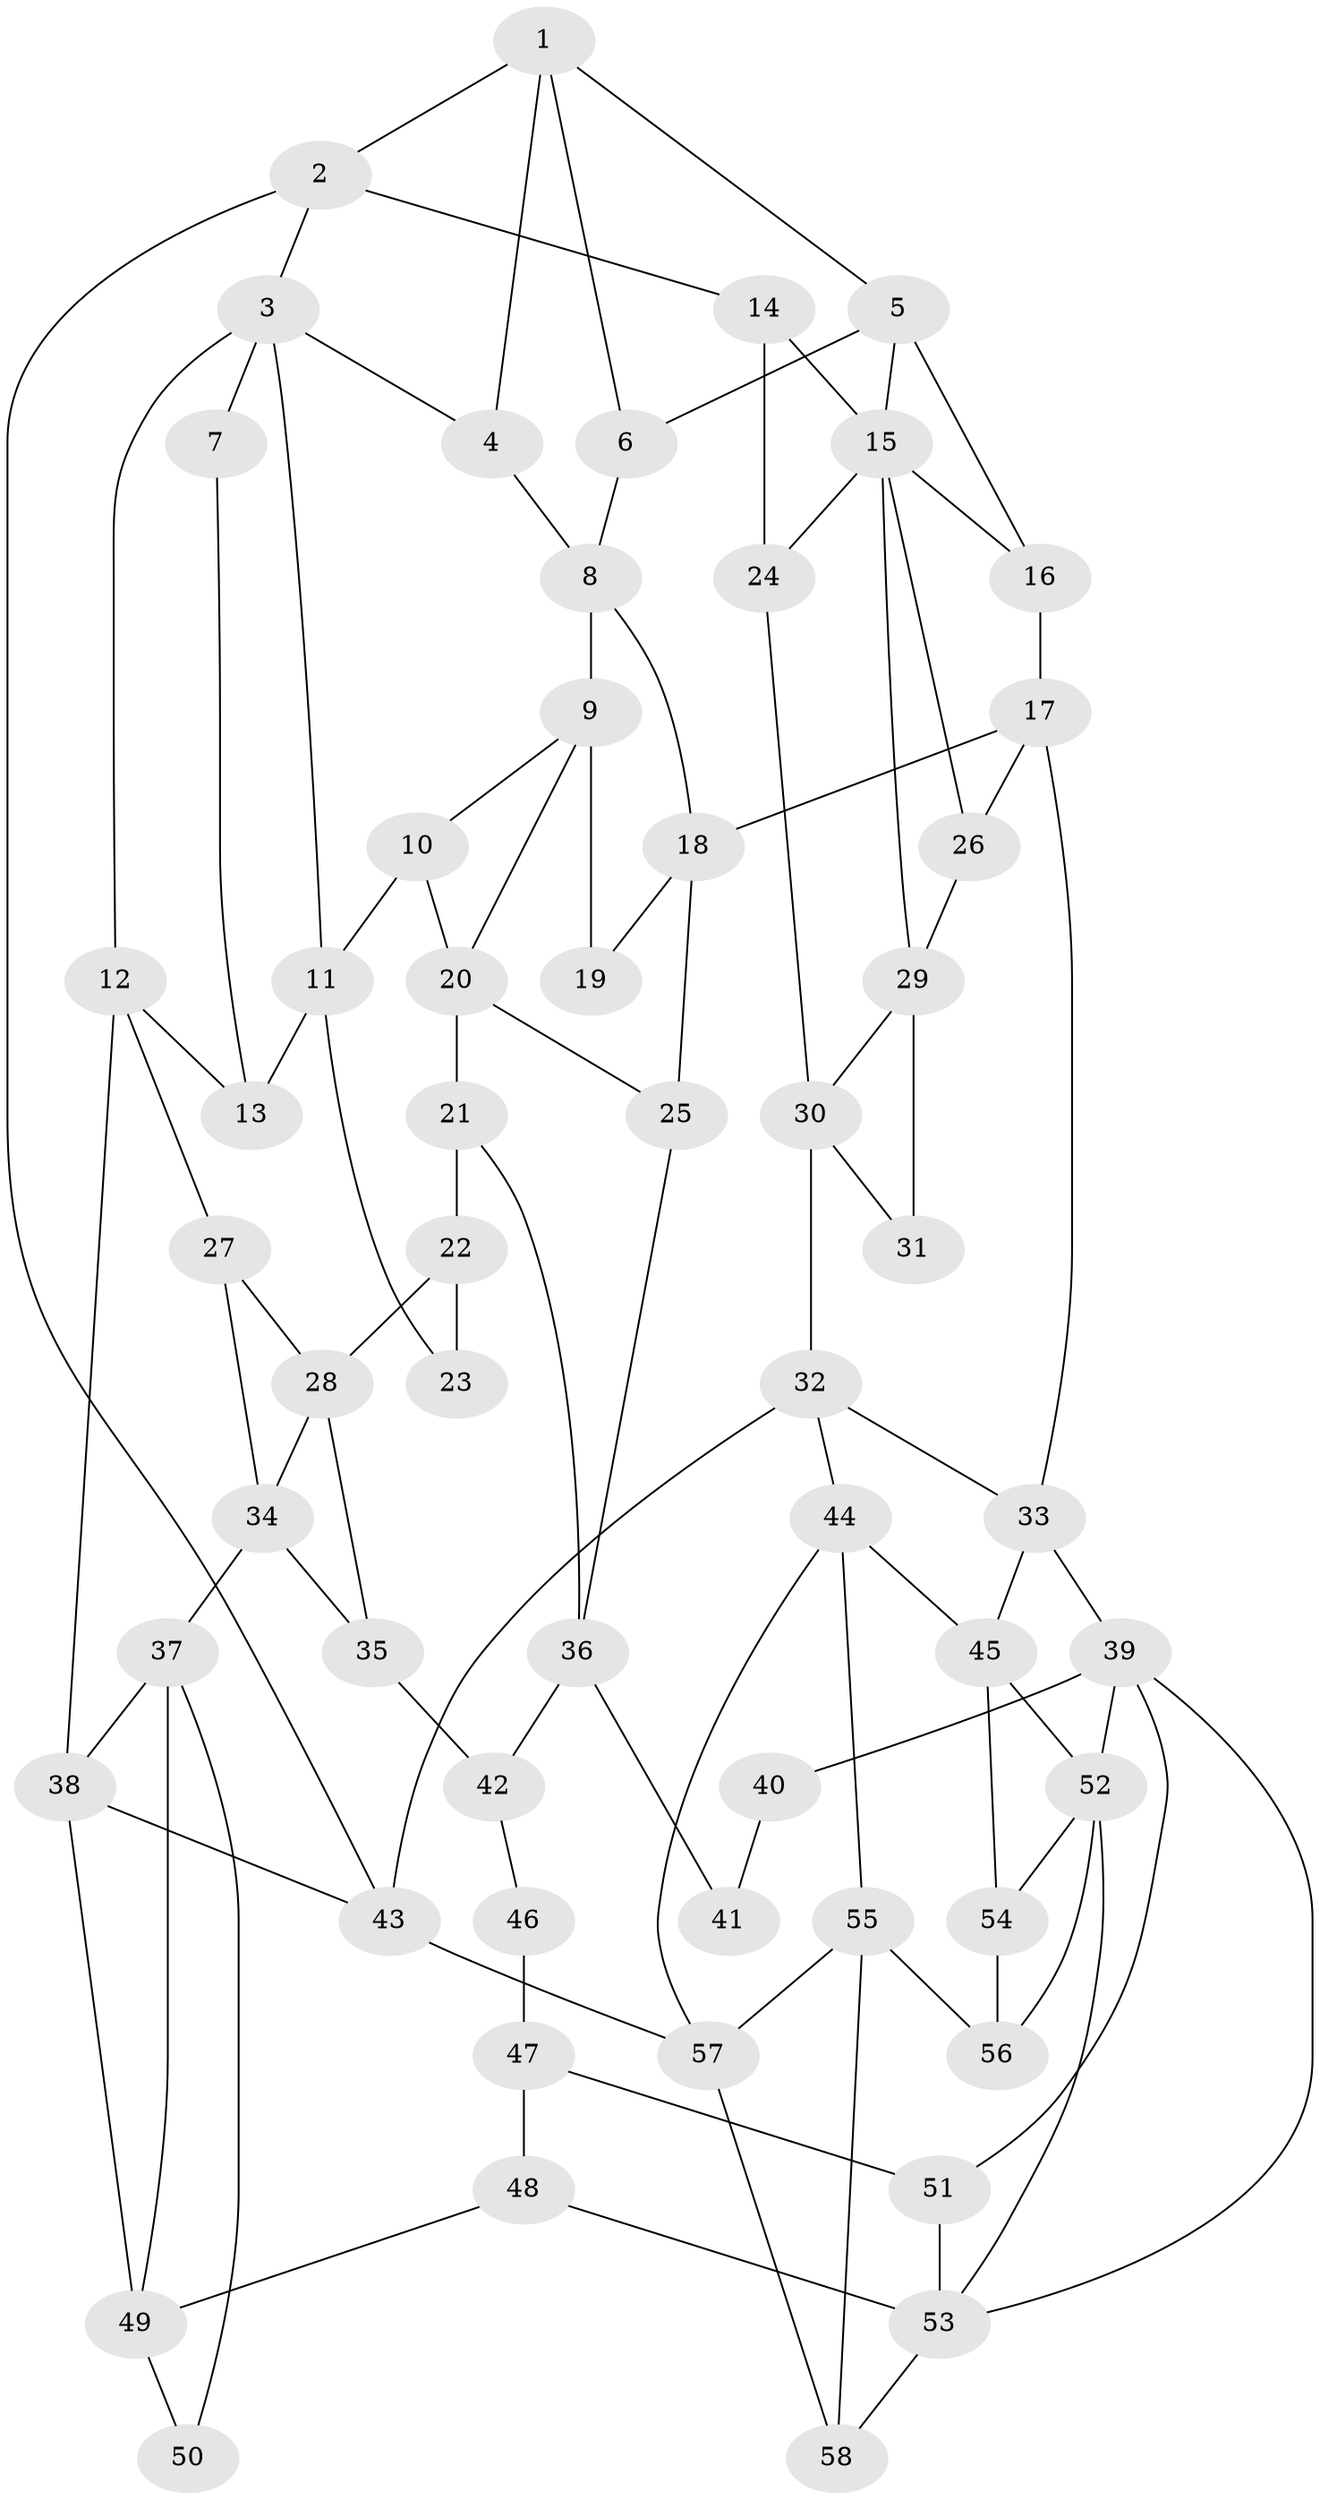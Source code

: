 // original degree distribution, {3: 0.027586206896551724, 5: 0.5241379310344828, 4: 0.2206896551724138, 6: 0.22758620689655173}
// Generated by graph-tools (version 1.1) at 2025/54/03/04/25 22:54:33]
// undirected, 58 vertices, 101 edges
graph export_dot {
  node [color=gray90,style=filled];
  1;
  2;
  3;
  4;
  5;
  6;
  7;
  8;
  9;
  10;
  11;
  12;
  13;
  14;
  15;
  16;
  17;
  18;
  19;
  20;
  21;
  22;
  23;
  24;
  25;
  26;
  27;
  28;
  29;
  30;
  31;
  32;
  33;
  34;
  35;
  36;
  37;
  38;
  39;
  40;
  41;
  42;
  43;
  44;
  45;
  46;
  47;
  48;
  49;
  50;
  51;
  52;
  53;
  54;
  55;
  56;
  57;
  58;
  1 -- 2 [weight=1.0];
  1 -- 4 [weight=1.0];
  1 -- 5 [weight=1.0];
  1 -- 6 [weight=1.0];
  2 -- 3 [weight=1.0];
  2 -- 14 [weight=1.0];
  2 -- 43 [weight=1.0];
  3 -- 4 [weight=1.0];
  3 -- 7 [weight=2.0];
  3 -- 11 [weight=1.0];
  3 -- 12 [weight=1.0];
  4 -- 8 [weight=1.0];
  5 -- 6 [weight=1.0];
  5 -- 15 [weight=1.0];
  5 -- 16 [weight=2.0];
  6 -- 8 [weight=1.0];
  7 -- 13 [weight=1.0];
  8 -- 9 [weight=2.0];
  8 -- 18 [weight=1.0];
  9 -- 10 [weight=1.0];
  9 -- 19 [weight=2.0];
  9 -- 20 [weight=1.0];
  10 -- 11 [weight=1.0];
  10 -- 20 [weight=2.0];
  11 -- 13 [weight=1.0];
  11 -- 23 [weight=1.0];
  12 -- 13 [weight=1.0];
  12 -- 27 [weight=1.0];
  12 -- 38 [weight=1.0];
  14 -- 15 [weight=1.0];
  14 -- 24 [weight=2.0];
  15 -- 16 [weight=1.0];
  15 -- 24 [weight=1.0];
  15 -- 26 [weight=1.0];
  15 -- 29 [weight=1.0];
  16 -- 17 [weight=1.0];
  17 -- 18 [weight=2.0];
  17 -- 26 [weight=1.0];
  17 -- 33 [weight=1.0];
  18 -- 19 [weight=1.0];
  18 -- 25 [weight=2.0];
  20 -- 21 [weight=2.0];
  20 -- 25 [weight=1.0];
  21 -- 22 [weight=2.0];
  21 -- 36 [weight=1.0];
  22 -- 23 [weight=2.0];
  22 -- 28 [weight=2.0];
  24 -- 30 [weight=2.0];
  25 -- 36 [weight=1.0];
  26 -- 29 [weight=2.0];
  27 -- 28 [weight=1.0];
  27 -- 34 [weight=1.0];
  28 -- 34 [weight=2.0];
  28 -- 35 [weight=1.0];
  29 -- 30 [weight=1.0];
  29 -- 31 [weight=2.0];
  30 -- 31 [weight=1.0];
  30 -- 32 [weight=2.0];
  32 -- 33 [weight=1.0];
  32 -- 43 [weight=1.0];
  32 -- 44 [weight=1.0];
  33 -- 39 [weight=1.0];
  33 -- 45 [weight=1.0];
  34 -- 35 [weight=1.0];
  34 -- 37 [weight=2.0];
  35 -- 42 [weight=1.0];
  36 -- 41 [weight=2.0];
  36 -- 42 [weight=1.0];
  37 -- 38 [weight=1.0];
  37 -- 49 [weight=1.0];
  37 -- 50 [weight=1.0];
  38 -- 43 [weight=1.0];
  38 -- 49 [weight=1.0];
  39 -- 40 [weight=2.0];
  39 -- 51 [weight=1.0];
  39 -- 52 [weight=1.0];
  39 -- 53 [weight=1.0];
  40 -- 41 [weight=4.0];
  42 -- 46 [weight=1.0];
  43 -- 57 [weight=2.0];
  44 -- 45 [weight=1.0];
  44 -- 55 [weight=1.0];
  44 -- 57 [weight=1.0];
  45 -- 52 [weight=1.0];
  45 -- 54 [weight=1.0];
  46 -- 47 [weight=2.0];
  47 -- 48 [weight=2.0];
  47 -- 51 [weight=2.0];
  48 -- 49 [weight=2.0];
  48 -- 53 [weight=1.0];
  49 -- 50 [weight=1.0];
  51 -- 53 [weight=1.0];
  52 -- 53 [weight=1.0];
  52 -- 54 [weight=2.0];
  52 -- 56 [weight=1.0];
  53 -- 58 [weight=1.0];
  54 -- 56 [weight=3.0];
  55 -- 56 [weight=2.0];
  55 -- 57 [weight=2.0];
  55 -- 58 [weight=1.0];
  57 -- 58 [weight=1.0];
}
